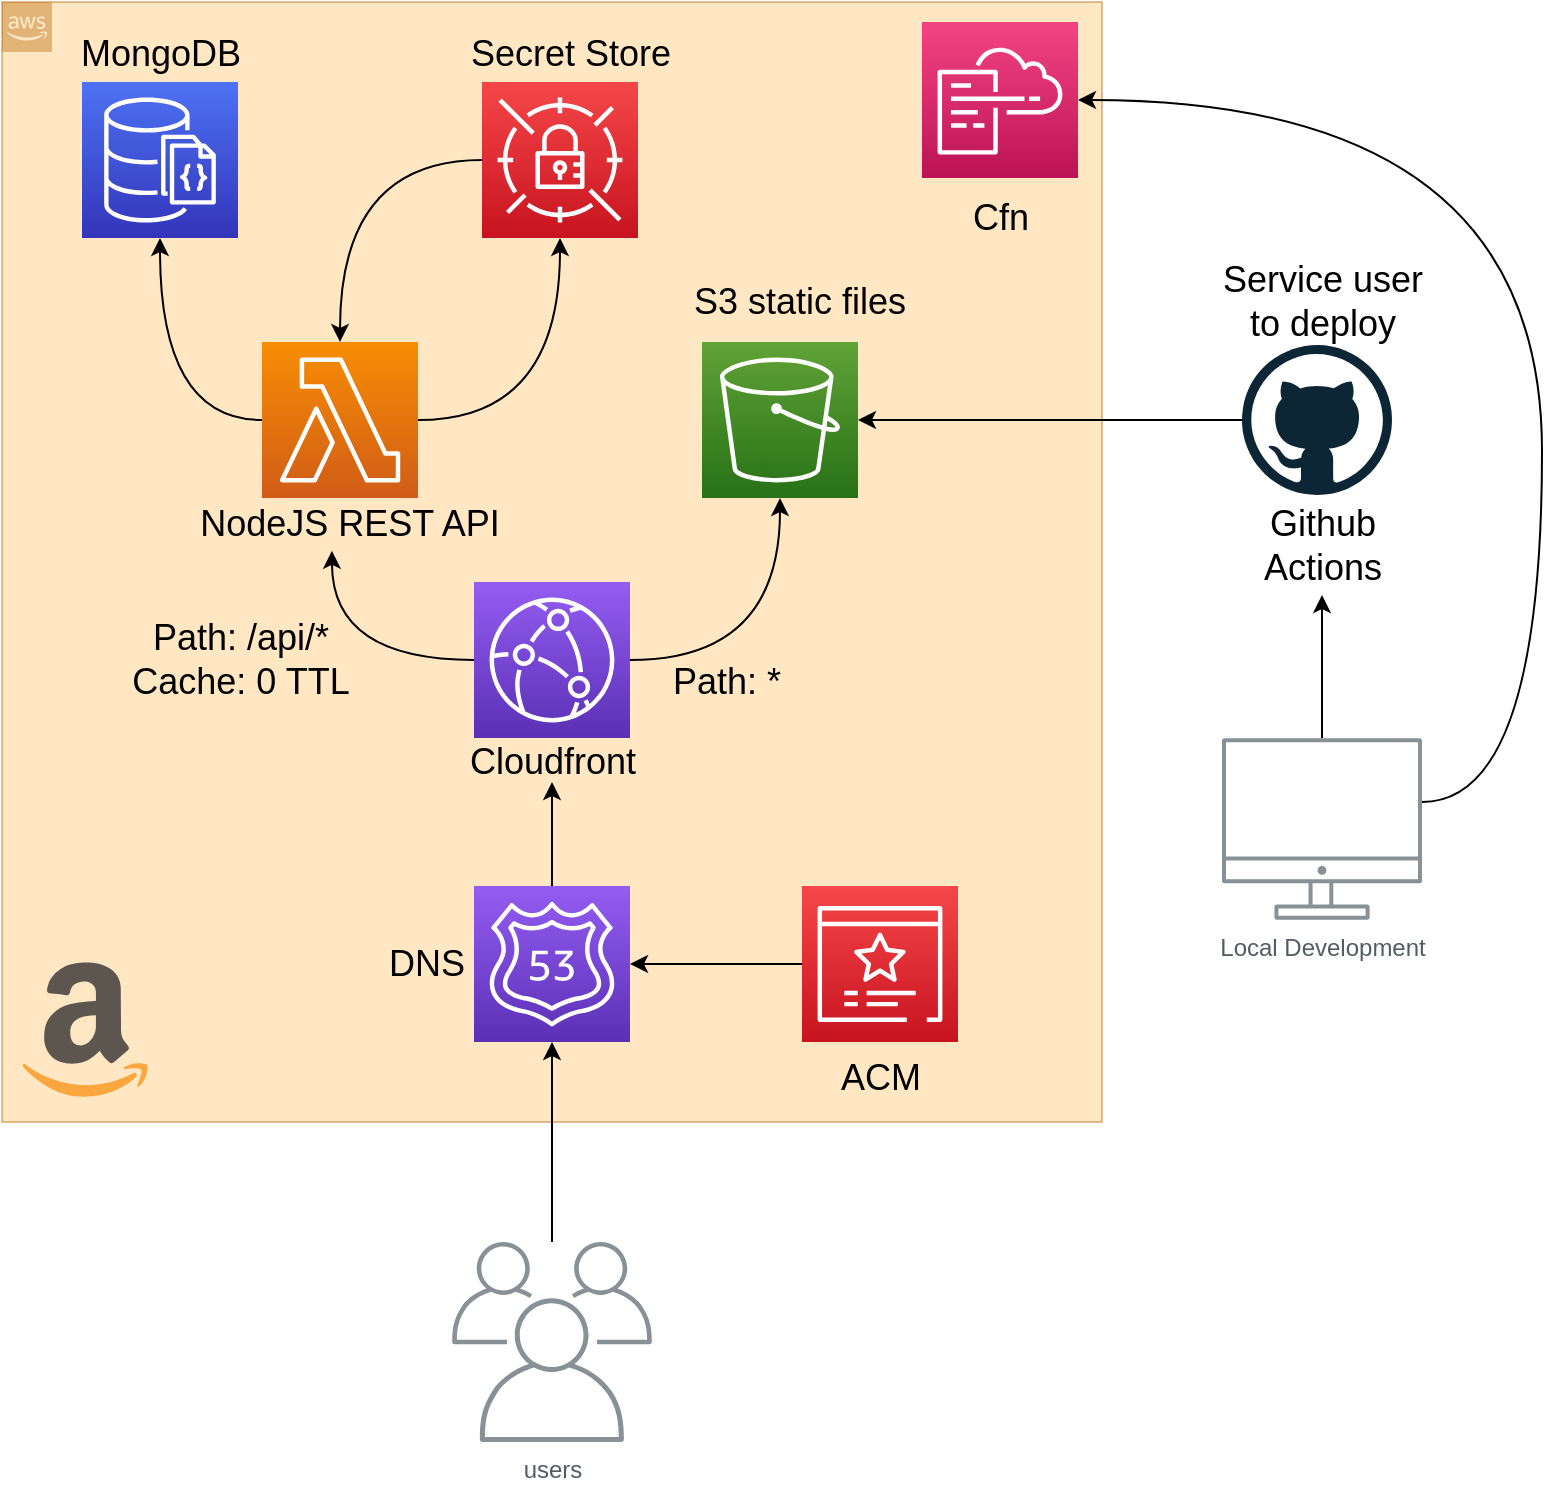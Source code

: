 <mxfile version="13.7.2" type="device"><diagram id="li0FpPIBceObVjSW7jnN" name="Page-1"><mxGraphModel dx="1395" dy="935" grid="1" gridSize="10" guides="1" tooltips="1" connect="1" arrows="1" fold="1" page="1" pageScale="1" pageWidth="827" pageHeight="1169" math="0" shadow="0"><root><mxCell id="0"/><mxCell id="1" parent="0"/><mxCell id="a-6R1ro_kr6KYTagwI1Z-5" value="" style="points=[[0,0],[0.25,0],[0.5,0],[0.75,0],[1,0],[1,0.25],[1,0.5],[1,0.75],[1,1],[0.75,1],[0.5,1],[0.25,1],[0,1],[0,0.75],[0,0.5],[0,0.25]];outlineConnect=0;html=1;whiteSpace=wrap;fontSize=12;fontStyle=0;shape=mxgraph.aws4.group;grIcon=mxgraph.aws4.group_aws_cloud_alt;strokeColor=#b46504;verticalAlign=top;align=left;spacingLeft=30;dashed=0;fillColor=#FFC46D;opacity=40;" vertex="1" parent="1"><mxGeometry x="40" y="40" width="550" height="560" as="geometry"/></mxCell><mxCell id="a-6R1ro_kr6KYTagwI1Z-8" value="" style="outlineConnect=0;fontColor=#232F3E;gradientColor=#4D72F3;gradientDirection=north;fillColor=#3334B9;strokeColor=#ffffff;dashed=0;verticalLabelPosition=bottom;verticalAlign=top;align=center;html=1;fontSize=12;fontStyle=0;aspect=fixed;shape=mxgraph.aws4.resourceIcon;resIcon=mxgraph.aws4.documentdb_with_mongodb_compatibility;" vertex="1" parent="1"><mxGeometry x="80" y="80" width="78" height="78" as="geometry"/></mxCell><mxCell id="a-6R1ro_kr6KYTagwI1Z-26" style="edgeStyle=orthogonalEdgeStyle;curved=1;rounded=0;orthogonalLoop=1;jettySize=auto;html=1;" edge="1" parent="1" source="a-6R1ro_kr6KYTagwI1Z-9" target="a-6R1ro_kr6KYTagwI1Z-15"><mxGeometry relative="1" as="geometry"/></mxCell><mxCell id="a-6R1ro_kr6KYTagwI1Z-53" style="edgeStyle=orthogonalEdgeStyle;curved=1;rounded=0;orthogonalLoop=1;jettySize=auto;html=1;entryX=0.448;entryY=1.171;entryDx=0;entryDy=0;entryPerimeter=0;" edge="1" parent="1" source="a-6R1ro_kr6KYTagwI1Z-9" target="a-6R1ro_kr6KYTagwI1Z-46"><mxGeometry relative="1" as="geometry"><Array as="points"><mxPoint x="205" y="369"/></Array></mxGeometry></mxCell><mxCell id="a-6R1ro_kr6KYTagwI1Z-9" value="" style="outlineConnect=0;fontColor=#232F3E;gradientColor=#945DF2;gradientDirection=north;fillColor=#5A30B5;strokeColor=#ffffff;dashed=0;verticalLabelPosition=bottom;verticalAlign=top;align=center;html=1;fontSize=12;fontStyle=0;aspect=fixed;shape=mxgraph.aws4.resourceIcon;resIcon=mxgraph.aws4.cloudfront;" vertex="1" parent="1"><mxGeometry x="276" y="330" width="78" height="78" as="geometry"/></mxCell><mxCell id="a-6R1ro_kr6KYTagwI1Z-23" style="edgeStyle=orthogonalEdgeStyle;rounded=0;orthogonalLoop=1;jettySize=auto;html=1;entryX=0.5;entryY=1;entryDx=0;entryDy=0;" edge="1" parent="1" source="a-6R1ro_kr6KYTagwI1Z-10" target="a-6R1ro_kr6KYTagwI1Z-42"><mxGeometry relative="1" as="geometry"><mxPoint x="315" y="440" as="targetPoint"/></mxGeometry></mxCell><mxCell id="a-6R1ro_kr6KYTagwI1Z-10" value="" style="outlineConnect=0;fontColor=#232F3E;gradientColor=#945DF2;gradientDirection=north;fillColor=#5A30B5;strokeColor=#ffffff;dashed=0;verticalLabelPosition=bottom;verticalAlign=top;align=center;html=1;fontSize=12;fontStyle=0;aspect=fixed;shape=mxgraph.aws4.resourceIcon;resIcon=mxgraph.aws4.route_53;" vertex="1" parent="1"><mxGeometry x="276" y="482" width="78" height="78" as="geometry"/></mxCell><mxCell id="a-6R1ro_kr6KYTagwI1Z-28" style="edgeStyle=orthogonalEdgeStyle;curved=1;rounded=0;orthogonalLoop=1;jettySize=auto;html=1;" edge="1" parent="1" source="a-6R1ro_kr6KYTagwI1Z-11" target="a-6R1ro_kr6KYTagwI1Z-14"><mxGeometry relative="1" as="geometry"/></mxCell><mxCell id="a-6R1ro_kr6KYTagwI1Z-30" style="edgeStyle=orthogonalEdgeStyle;curved=1;rounded=0;orthogonalLoop=1;jettySize=auto;html=1;" edge="1" parent="1" source="a-6R1ro_kr6KYTagwI1Z-11" target="a-6R1ro_kr6KYTagwI1Z-8"><mxGeometry relative="1" as="geometry"/></mxCell><mxCell id="a-6R1ro_kr6KYTagwI1Z-11" value="" style="outlineConnect=0;fontColor=#232F3E;gradientColor=#F78E04;gradientDirection=north;fillColor=#D05C17;strokeColor=#ffffff;dashed=0;verticalLabelPosition=bottom;verticalAlign=top;align=center;html=1;fontSize=12;fontStyle=0;aspect=fixed;shape=mxgraph.aws4.resourceIcon;resIcon=mxgraph.aws4.lambda;" vertex="1" parent="1"><mxGeometry x="170" y="210" width="78" height="78" as="geometry"/></mxCell><mxCell id="a-6R1ro_kr6KYTagwI1Z-22" style="edgeStyle=orthogonalEdgeStyle;rounded=0;orthogonalLoop=1;jettySize=auto;html=1;" edge="1" parent="1" source="a-6R1ro_kr6KYTagwI1Z-12" target="a-6R1ro_kr6KYTagwI1Z-10"><mxGeometry relative="1" as="geometry"/></mxCell><mxCell id="a-6R1ro_kr6KYTagwI1Z-12" value="users" style="outlineConnect=0;gradientColor=none;fontColor=#545B64;strokeColor=none;fillColor=#879196;dashed=0;verticalLabelPosition=bottom;verticalAlign=top;align=center;html=1;fontSize=12;fontStyle=0;aspect=fixed;shape=mxgraph.aws4.illustration_users;pointerEvents=1" vertex="1" parent="1"><mxGeometry x="265" y="660" width="100" height="100" as="geometry"/></mxCell><mxCell id="a-6R1ro_kr6KYTagwI1Z-35" style="edgeStyle=orthogonalEdgeStyle;curved=1;rounded=0;orthogonalLoop=1;jettySize=auto;html=1;" edge="1" parent="1" source="a-6R1ro_kr6KYTagwI1Z-13" target="a-6R1ro_kr6KYTagwI1Z-10"><mxGeometry relative="1" as="geometry"/></mxCell><mxCell id="a-6R1ro_kr6KYTagwI1Z-13" value="" style="outlineConnect=0;fontColor=#232F3E;gradientColor=#F54749;gradientDirection=north;fillColor=#C7131F;strokeColor=#ffffff;dashed=0;verticalLabelPosition=bottom;verticalAlign=top;align=center;html=1;fontSize=12;fontStyle=0;aspect=fixed;shape=mxgraph.aws4.resourceIcon;resIcon=mxgraph.aws4.certificate_manager_3;" vertex="1" parent="1"><mxGeometry x="440" y="482" width="78" height="78" as="geometry"/></mxCell><mxCell id="a-6R1ro_kr6KYTagwI1Z-29" style="edgeStyle=orthogonalEdgeStyle;curved=1;rounded=0;orthogonalLoop=1;jettySize=auto;html=1;" edge="1" parent="1" source="a-6R1ro_kr6KYTagwI1Z-14" target="a-6R1ro_kr6KYTagwI1Z-11"><mxGeometry relative="1" as="geometry"/></mxCell><mxCell id="a-6R1ro_kr6KYTagwI1Z-14" value="" style="outlineConnect=0;fontColor=#232F3E;gradientColor=#F54749;gradientDirection=north;fillColor=#C7131F;strokeColor=#ffffff;dashed=0;verticalLabelPosition=bottom;verticalAlign=top;align=center;html=1;fontSize=12;fontStyle=0;aspect=fixed;shape=mxgraph.aws4.resourceIcon;resIcon=mxgraph.aws4.secrets_manager;" vertex="1" parent="1"><mxGeometry x="280" y="80" width="78" height="78" as="geometry"/></mxCell><mxCell id="a-6R1ro_kr6KYTagwI1Z-15" value="" style="outlineConnect=0;fontColor=#232F3E;gradientColor=#60A337;gradientDirection=north;fillColor=#277116;strokeColor=#ffffff;dashed=0;verticalLabelPosition=bottom;verticalAlign=top;align=center;html=1;fontSize=12;fontStyle=0;aspect=fixed;shape=mxgraph.aws4.resourceIcon;resIcon=mxgraph.aws4.s3;" vertex="1" parent="1"><mxGeometry x="390" y="210" width="78" height="78" as="geometry"/></mxCell><mxCell id="a-6R1ro_kr6KYTagwI1Z-33" style="edgeStyle=orthogonalEdgeStyle;curved=1;rounded=0;orthogonalLoop=1;jettySize=auto;html=1;" edge="1" parent="1" source="a-6R1ro_kr6KYTagwI1Z-17" target="a-6R1ro_kr6KYTagwI1Z-18"><mxGeometry relative="1" as="geometry"><Array as="points"><mxPoint x="810" y="440"/><mxPoint x="810" y="89"/></Array></mxGeometry></mxCell><mxCell id="a-6R1ro_kr6KYTagwI1Z-49" style="edgeStyle=orthogonalEdgeStyle;curved=1;rounded=0;orthogonalLoop=1;jettySize=auto;html=1;" edge="1" parent="1" source="a-6R1ro_kr6KYTagwI1Z-16" target="a-6R1ro_kr6KYTagwI1Z-15"><mxGeometry relative="1" as="geometry"/></mxCell><mxCell id="a-6R1ro_kr6KYTagwI1Z-16" value="" style="dashed=0;outlineConnect=0;html=1;align=center;labelPosition=center;verticalLabelPosition=bottom;verticalAlign=top;shape=mxgraph.weblogos.github;fillColor=#FFAC31;" vertex="1" parent="1"><mxGeometry x="660" y="211.5" width="75" height="75" as="geometry"/></mxCell><mxCell id="a-6R1ro_kr6KYTagwI1Z-51" style="edgeStyle=orthogonalEdgeStyle;curved=1;rounded=0;orthogonalLoop=1;jettySize=auto;html=1;entryX=0.5;entryY=1;entryDx=0;entryDy=0;" edge="1" parent="1" source="a-6R1ro_kr6KYTagwI1Z-17" target="a-6R1ro_kr6KYTagwI1Z-48"><mxGeometry relative="1" as="geometry"/></mxCell><mxCell id="a-6R1ro_kr6KYTagwI1Z-17" value="Local Development" style="outlineConnect=0;gradientColor=none;fontColor=#545B64;strokeColor=none;fillColor=#879196;dashed=0;verticalLabelPosition=bottom;verticalAlign=top;align=center;html=1;fontSize=12;fontStyle=0;aspect=fixed;shape=mxgraph.aws4.illustration_desktop;pointerEvents=1" vertex="1" parent="1"><mxGeometry x="650" y="408" width="100" height="91" as="geometry"/></mxCell><mxCell id="a-6R1ro_kr6KYTagwI1Z-18" value="" style="outlineConnect=0;fontColor=#232F3E;gradientColor=#F34482;gradientDirection=north;fillColor=#BC1356;strokeColor=#ffffff;dashed=0;verticalLabelPosition=bottom;verticalAlign=top;align=center;html=1;fontSize=12;fontStyle=0;aspect=fixed;shape=mxgraph.aws4.resourceIcon;resIcon=mxgraph.aws4.cloudformation;" vertex="1" parent="1"><mxGeometry x="500" y="50" width="78" height="78" as="geometry"/></mxCell><mxCell id="a-6R1ro_kr6KYTagwI1Z-21" value="" style="dashed=0;outlineConnect=0;html=1;align=center;labelPosition=center;verticalLabelPosition=bottom;verticalAlign=top;shape=mxgraph.weblogos.amazon;fillColor=#FFC46D;opacity=80;" vertex="1" parent="1"><mxGeometry x="50" y="520" width="62.8" height="68.2" as="geometry"/></mxCell><mxCell id="a-6R1ro_kr6KYTagwI1Z-36" value="&lt;font style=&quot;font-size: 18px&quot;&gt;Secret Store&lt;/font&gt;" style="text;html=1;strokeColor=none;fillColor=none;align=center;verticalAlign=middle;whiteSpace=wrap;rounded=0;opacity=80;" vertex="1" parent="1"><mxGeometry x="271.5" y="56" width="105" height="20" as="geometry"/></mxCell><mxCell id="a-6R1ro_kr6KYTagwI1Z-37" value="&lt;font style=&quot;font-size: 18px&quot;&gt;MongoDB&lt;/font&gt;" style="text;html=1;strokeColor=none;fillColor=none;align=center;verticalAlign=middle;whiteSpace=wrap;rounded=0;opacity=80;" vertex="1" parent="1"><mxGeometry x="66.5" y="56" width="105" height="20" as="geometry"/></mxCell><mxCell id="a-6R1ro_kr6KYTagwI1Z-38" value="&lt;font style=&quot;font-size: 18px&quot;&gt;Cfn&lt;/font&gt;" style="text;html=1;strokeColor=none;fillColor=none;align=center;verticalAlign=middle;whiteSpace=wrap;rounded=0;opacity=80;" vertex="1" parent="1"><mxGeometry x="486.5" y="138" width="105" height="20" as="geometry"/></mxCell><mxCell id="a-6R1ro_kr6KYTagwI1Z-39" value="&lt;font style=&quot;font-size: 18px&quot;&gt;S3 static files&lt;/font&gt;" style="text;html=1;strokeColor=none;fillColor=none;align=center;verticalAlign=middle;whiteSpace=wrap;rounded=0;opacity=80;" vertex="1" parent="1"><mxGeometry x="376.5" y="180" width="123.5" height="20" as="geometry"/></mxCell><mxCell id="a-6R1ro_kr6KYTagwI1Z-40" value="&lt;font style=&quot;font-size: 18px&quot;&gt;ACM&lt;/font&gt;" style="text;html=1;strokeColor=none;fillColor=none;align=center;verticalAlign=middle;whiteSpace=wrap;rounded=0;opacity=80;" vertex="1" parent="1"><mxGeometry x="426.5" y="568.2" width="105" height="20" as="geometry"/></mxCell><mxCell id="a-6R1ro_kr6KYTagwI1Z-41" value="&lt;span style=&quot;font-size: 18px&quot;&gt;DNS&lt;/span&gt;" style="text;html=1;strokeColor=none;fillColor=none;align=center;verticalAlign=middle;whiteSpace=wrap;rounded=0;opacity=80;" vertex="1" parent="1"><mxGeometry x="200" y="511" width="105" height="20" as="geometry"/></mxCell><mxCell id="a-6R1ro_kr6KYTagwI1Z-42" value="&lt;font style=&quot;font-size: 18px&quot;&gt;Cloudfront&lt;/font&gt;" style="text;html=1;strokeColor=none;fillColor=none;align=center;verticalAlign=middle;whiteSpace=wrap;rounded=0;opacity=80;" vertex="1" parent="1"><mxGeometry x="262.5" y="410" width="105" height="20" as="geometry"/></mxCell><mxCell id="a-6R1ro_kr6KYTagwI1Z-43" value="&lt;font style=&quot;font-size: 18px&quot;&gt;Path: /api/*&lt;br&gt;Cache: 0 TTL&lt;br&gt;&lt;/font&gt;" style="text;html=1;strokeColor=none;fillColor=none;align=center;verticalAlign=middle;whiteSpace=wrap;rounded=0;opacity=80;" vertex="1" parent="1"><mxGeometry x="100" y="359" width="118.5" height="20" as="geometry"/></mxCell><mxCell id="a-6R1ro_kr6KYTagwI1Z-44" value="&lt;font style=&quot;font-size: 18px&quot;&gt;Path: *&lt;/font&gt;" style="text;html=1;strokeColor=none;fillColor=none;align=center;verticalAlign=middle;whiteSpace=wrap;rounded=0;opacity=80;" vertex="1" parent="1"><mxGeometry x="350" y="370" width="105" height="20" as="geometry"/></mxCell><mxCell id="a-6R1ro_kr6KYTagwI1Z-46" value="&lt;span style=&quot;font-size: 18px&quot;&gt;NodeJS REST API&lt;/span&gt;" style="text;html=1;strokeColor=none;fillColor=none;align=center;verticalAlign=middle;whiteSpace=wrap;rounded=0;opacity=80;" vertex="1" parent="1"><mxGeometry x="127.25" y="291" width="173.5" height="20" as="geometry"/></mxCell><mxCell id="a-6R1ro_kr6KYTagwI1Z-48" value="&lt;font style=&quot;font-size: 18px&quot;&gt;Github Actions&lt;/font&gt;" style="text;html=1;strokeColor=none;fillColor=none;align=center;verticalAlign=middle;whiteSpace=wrap;rounded=0;opacity=80;" vertex="1" parent="1"><mxGeometry x="647.5" y="286.5" width="105" height="50" as="geometry"/></mxCell><mxCell id="a-6R1ro_kr6KYTagwI1Z-52" value="&lt;font style=&quot;font-size: 18px&quot;&gt;Service user to deploy&lt;/font&gt;" style="text;html=1;strokeColor=none;fillColor=none;align=center;verticalAlign=middle;whiteSpace=wrap;rounded=0;opacity=80;" vertex="1" parent="1"><mxGeometry x="647.5" y="180" width="105" height="20" as="geometry"/></mxCell></root></mxGraphModel></diagram></mxfile>
